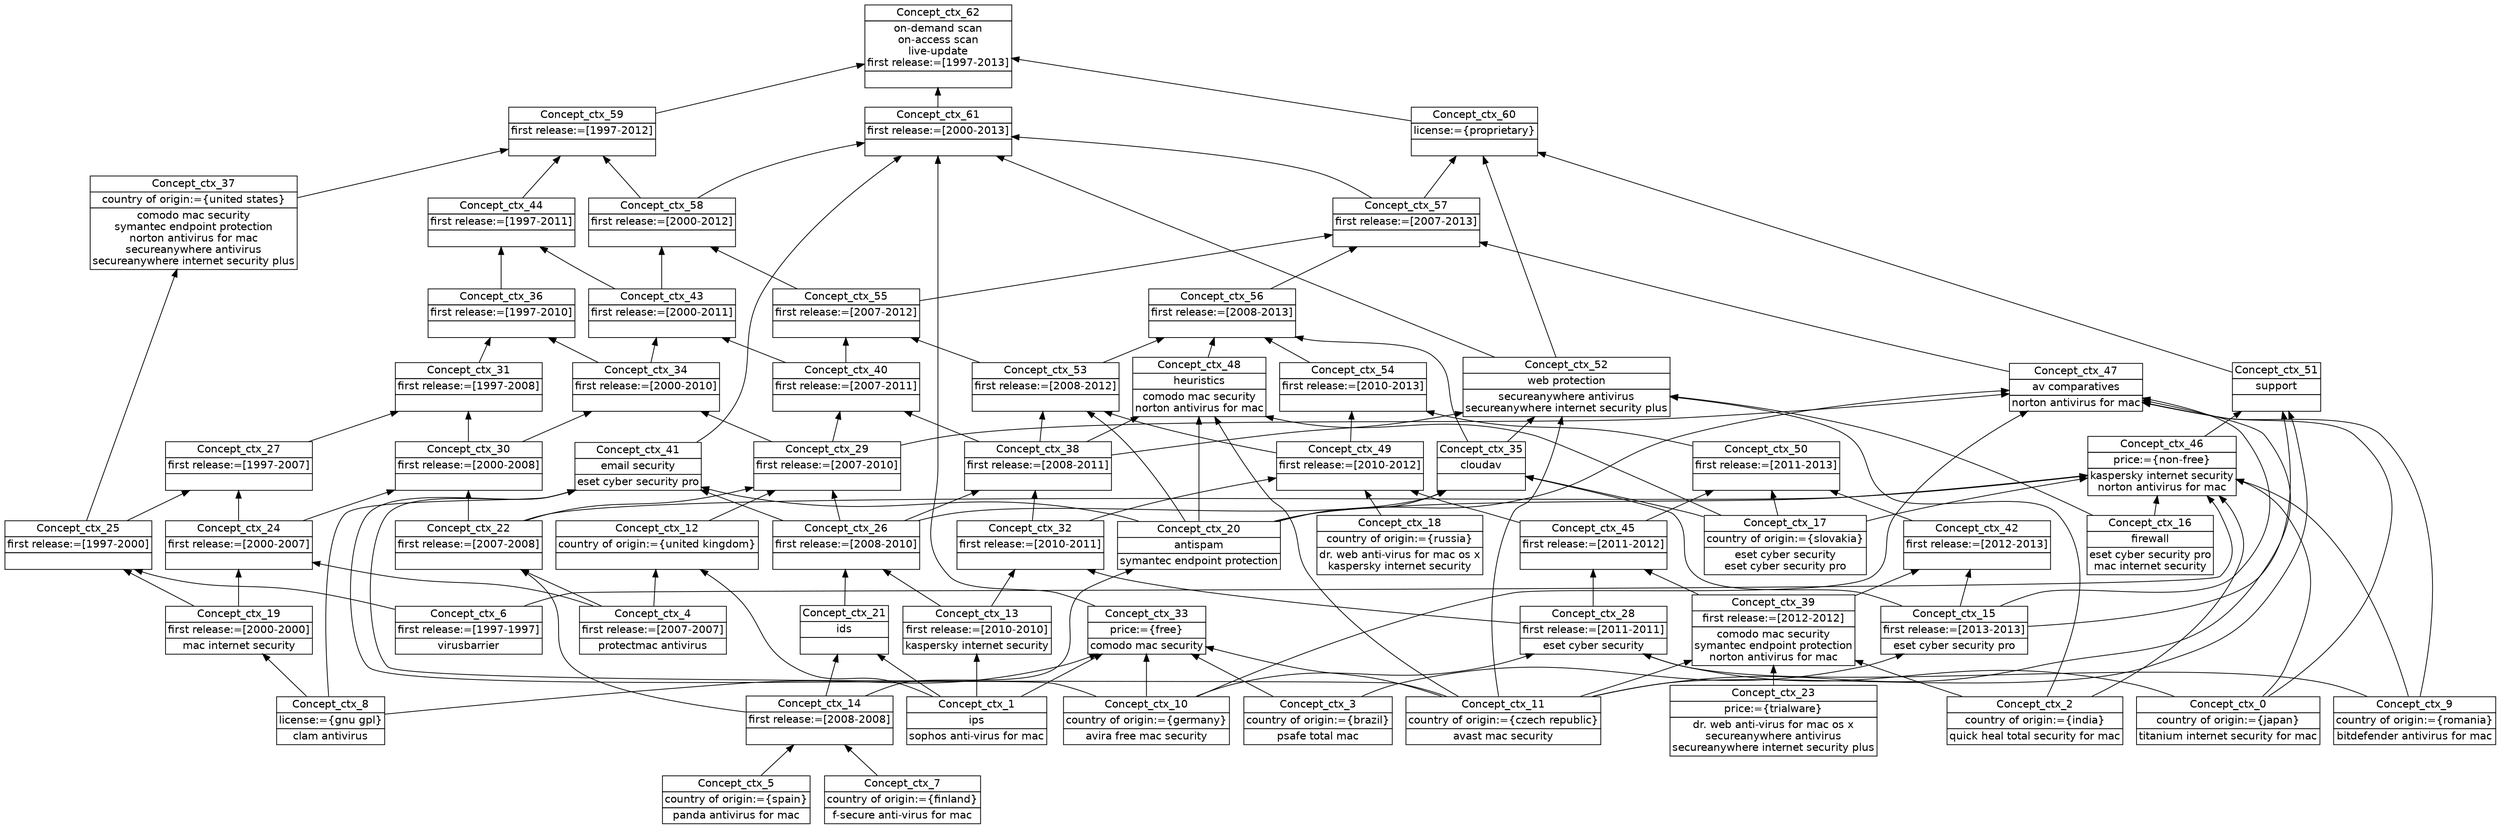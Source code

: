 digraph G { 
	rankdir=BT;
	margin=0;
	node [margin="0.03,0.03",fontname="DejaVu Sans"];
	ranksep=0.3;
	nodesep=0.2;
//graph[label="name:ctx,concept number:63,object number:22,attribute number:66"
12 [shape=none,label=<<table border="0" cellborder="1" cellspacing="0" port="p"><tr><td>Concept_ctx_8</td></tr><tr><td>license:={gnu gpl}<br/></td></tr><tr><td>clam antivirus<br/></td></tr></table>>];
48 [shape=none,label=<<table border="0" cellborder="1" cellspacing="0" port="p"><tr><td>Concept_ctx_4</td></tr><tr><td>first release:=[2007-2007]<br/></td></tr><tr><td>protectmac antivirus<br/></td></tr></table>>];
5 [shape=none,label=<<table border="0" cellborder="1" cellspacing="0" port="p"><tr><td>Concept_ctx_1</td></tr><tr><td>ips<br/></td></tr><tr><td>sophos anti-virus for mac<br/></td></tr></table>>];
50 [shape=none,label=<<table border="0" cellborder="1" cellspacing="0" port="p"><tr><td>Concept_ctx_6</td></tr><tr><td>first release:=[1997-1997]<br/></td></tr><tr><td>virusbarrier<br/></td></tr></table>>];
51 [shape=none,label=<<table border="0" cellborder="1" cellspacing="0" port="p"><tr><td>Concept_ctx_5</td></tr><tr><td>country of origin:={spain}<br/></td></tr><tr><td>panda antivirus for mac<br/></td></tr></table>>];
52 [shape=none,label=<<table border="0" cellborder="1" cellspacing="0" port="p"><tr><td>Concept_ctx_11</td></tr><tr><td>country of origin:={czech republic}<br/></td></tr><tr><td>avast mac security<br/></td></tr></table>>];
53 [shape=none,label=<<table border="0" cellborder="1" cellspacing="0" port="p"><tr><td>Concept_ctx_3</td></tr><tr><td>country of origin:={brazil}<br/></td></tr><tr><td>psafe total mac<br/></td></tr></table>>];
55 [shape=none,label=<<table border="0" cellborder="1" cellspacing="0" port="p"><tr><td>Concept_ctx_0</td></tr><tr><td>country of origin:={japan}<br/></td></tr><tr><td>titanium internet security for mac<br/></td></tr></table>>];
57 [shape=none,label=<<table border="0" cellborder="1" cellspacing="0" port="p"><tr><td>Concept_ctx_10</td></tr><tr><td>country of origin:={germany}<br/></td></tr><tr><td>avira free mac security<br/></td></tr></table>>];
59 [shape=none,label=<<table border="0" cellborder="1" cellspacing="0" port="p"><tr><td>Concept_ctx_9</td></tr><tr><td>country of origin:={romania}<br/></td></tr><tr><td>bitdefender antivirus for mac<br/></td></tr></table>>];
61 [shape=none,label=<<table border="0" cellborder="1" cellspacing="0" port="p"><tr><td>Concept_ctx_2</td></tr><tr><td>country of origin:={india}<br/></td></tr><tr><td>quick heal total security for mac<br/></td></tr></table>>];
3 [shape=none,label=<<table border="0" cellborder="1" cellspacing="0" port="p"><tr><td>Concept_ctx_16</td></tr><tr><td>firewall<br/></td></tr><tr><td>eset cyber security pro<br/>mac internet security<br/></td></tr></table>>];
43 [shape=none,label=<<table border="0" cellborder="1" cellspacing="0" port="p"><tr><td>Concept_ctx_15</td></tr><tr><td>first release:=[2013-2013]<br/></td></tr><tr><td>eset cyber security pro<br/></td></tr></table>>];
46 [shape=none,label=<<table border="0" cellborder="1" cellspacing="0" port="p"><tr><td>Concept_ctx_13</td></tr><tr><td>first release:=[2010-2010]<br/></td></tr><tr><td>kaspersky internet security<br/></td></tr></table>>];
47 [shape=none,label=<<table border="0" cellborder="1" cellspacing="0" port="p"><tr><td>Concept_ctx_14</td></tr><tr><td>first release:=[2008-2008]<br/></td></tr><tr><td><br/></td></tr></table>>];
49 [shape=none,label=<<table border="0" cellborder="1" cellspacing="0" port="p"><tr><td>Concept_ctx_19</td></tr><tr><td>first release:=[2000-2000]<br/></td></tr><tr><td>mac internet security<br/></td></tr></table>>];
54 [shape=none,label=<<table border="0" cellborder="1" cellspacing="0" port="p"><tr><td>Concept_ctx_18</td></tr><tr><td>country of origin:={russia}<br/></td></tr><tr><td>dr. web anti-virus for mac os x<br/>kaspersky internet security<br/></td></tr></table>>];
56 [shape=none,label=<<table border="0" cellborder="1" cellspacing="0" port="p"><tr><td>Concept_ctx_12</td></tr><tr><td>country of origin:={united kingdom}<br/></td></tr><tr><td><br/></td></tr></table>>];
60 [shape=none,label=<<table border="0" cellborder="1" cellspacing="0" port="p"><tr><td>Concept_ctx_17</td></tr><tr><td>country of origin:={slovakia}<br/></td></tr><tr><td>eset cyber security<br/>eset cyber security pro<br/></td></tr></table>>];
13 [shape=none,label=<<table border="0" cellborder="1" cellspacing="0" port="p"><tr><td>Concept_ctx_23</td></tr><tr><td>price:={trialware}<br/></td></tr><tr><td>dr. web anti-virus for mac os x<br/>secureanywhere antivirus<br/>secureanywhere internet security plus<br/></td></tr></table>>];
4 [shape=none,label=<<table border="0" cellborder="1" cellspacing="0" port="p"><tr><td>Concept_ctx_21</td></tr><tr><td>ids<br/></td></tr><tr><td><br/></td></tr></table>>];
40 [shape=none,label=<<table border="0" cellborder="1" cellspacing="0" port="p"><tr><td>Concept_ctx_22</td></tr><tr><td>first release:=[2007-2008]<br/></td></tr><tr><td><br/></td></tr></table>>];
41 [shape=none,label=<<table border="0" cellborder="1" cellspacing="0" port="p"><tr><td>Concept_ctx_24</td></tr><tr><td>first release:=[2000-2007]<br/></td></tr><tr><td><br/></td></tr></table>>];
42 [shape=none,label=<<table border="0" cellborder="1" cellspacing="0" port="p"><tr><td>Concept_ctx_25</td></tr><tr><td>first release:=[1997-2000]<br/></td></tr><tr><td><br/></td></tr></table>>];
7 [shape=none,label=<<table border="0" cellborder="1" cellspacing="0" port="p"><tr><td>Concept_ctx_20</td></tr><tr><td>antispam<br/></td></tr><tr><td>symantec endpoint protection<br/></td></tr></table>>];
35 [shape=none,label=<<table border="0" cellborder="1" cellspacing="0" port="p"><tr><td>Concept_ctx_27</td></tr><tr><td>first release:=[1997-2007]<br/></td></tr><tr><td><br/></td></tr></table>>];
39 [shape=none,label=<<table border="0" cellborder="1" cellspacing="0" port="p"><tr><td>Concept_ctx_26</td></tr><tr><td>first release:=[2008-2010]<br/></td></tr><tr><td><br/></td></tr></table>>];
45 [shape=none,label=<<table border="0" cellborder="1" cellspacing="0" port="p"><tr><td>Concept_ctx_28</td></tr><tr><td>first release:=[2011-2011]<br/></td></tr><tr><td>eset cyber security<br/></td></tr></table>>];
33 [shape=none,label=<<table border="0" cellborder="1" cellspacing="0" port="p"><tr><td>Concept_ctx_29</td></tr><tr><td>first release:=[2007-2010]<br/></td></tr><tr><td><br/></td></tr></table>>];
34 [shape=none,label=<<table border="0" cellborder="1" cellspacing="0" port="p"><tr><td>Concept_ctx_30</td></tr><tr><td>first release:=[2000-2008]<br/></td></tr><tr><td><br/></td></tr></table>>];
15 [shape=none,label=<<table border="0" cellborder="1" cellspacing="0" port="p"><tr><td>Concept_ctx_33</td></tr><tr><td>price:={free}<br/></td></tr><tr><td>comodo mac security<br/></td></tr></table>>];
29 [shape=none,label=<<table border="0" cellborder="1" cellspacing="0" port="p"><tr><td>Concept_ctx_31</td></tr><tr><td>first release:=[1997-2008]<br/></td></tr><tr><td><br/></td></tr></table>>];
38 [shape=none,label=<<table border="0" cellborder="1" cellspacing="0" port="p"><tr><td>Concept_ctx_32</td></tr><tr><td>first release:=[2010-2011]<br/></td></tr><tr><td><br/></td></tr></table>>];
28 [shape=none,label=<<table border="0" cellborder="1" cellspacing="0" port="p"><tr><td>Concept_ctx_34</td></tr><tr><td>first release:=[2000-2010]<br/></td></tr><tr><td><br/></td></tr></table>>];
2 [shape=none,label=<<table border="0" cellborder="1" cellspacing="0" port="p"><tr><td>Concept_ctx_35</td></tr><tr><td>cloudav<br/></td></tr><tr><td><br/></td></tr></table>>];
24 [shape=none,label=<<table border="0" cellborder="1" cellspacing="0" port="p"><tr><td>Concept_ctx_36</td></tr><tr><td>first release:=[1997-2010]<br/></td></tr><tr><td><br/></td></tr></table>>];
32 [shape=none,label=<<table border="0" cellborder="1" cellspacing="0" port="p"><tr><td>Concept_ctx_38</td></tr><tr><td>first release:=[2008-2011]<br/></td></tr><tr><td><br/></td></tr></table>>];
44 [shape=none,label=<<table border="0" cellborder="1" cellspacing="0" port="p"><tr><td>Concept_ctx_39</td></tr><tr><td>first release:=[2012-2012]<br/></td></tr><tr><td>comodo mac security<br/>symantec endpoint protection<br/>norton antivirus for mac<br/></td></tr></table>>];
58 [shape=none,label=<<table border="0" cellborder="1" cellspacing="0" port="p"><tr><td>Concept_ctx_37</td></tr><tr><td>country of origin:={united states}<br/></td></tr><tr><td>comodo mac security<br/>symantec endpoint protection<br/>norton antivirus for mac<br/>secureanywhere antivirus<br/>secureanywhere internet security plus<br/></td></tr></table>>];
27 [shape=none,label=<<table border="0" cellborder="1" cellspacing="0" port="p"><tr><td>Concept_ctx_40</td></tr><tr><td>first release:=[2007-2011]<br/></td></tr><tr><td><br/></td></tr></table>>];
6 [shape=none,label=<<table border="0" cellborder="1" cellspacing="0" port="p"><tr><td>Concept_ctx_41</td></tr><tr><td>email security<br/></td></tr><tr><td>eset cyber security pro<br/></td></tr></table>>];
36 [shape=none,label=<<table border="0" cellborder="1" cellspacing="0" port="p"><tr><td>Concept_ctx_42</td></tr><tr><td>first release:=[2012-2013]<br/></td></tr><tr><td><br/></td></tr></table>>];
23 [shape=none,label=<<table border="0" cellborder="1" cellspacing="0" port="p"><tr><td>Concept_ctx_43</td></tr><tr><td>first release:=[2000-2011]<br/></td></tr><tr><td><br/></td></tr></table>>];
20 [shape=none,label=<<table border="0" cellborder="1" cellspacing="0" port="p"><tr><td>Concept_ctx_44</td></tr><tr><td>first release:=[1997-2011]<br/></td></tr><tr><td><br/></td></tr></table>>];
37 [shape=none,label=<<table border="0" cellborder="1" cellspacing="0" port="p"><tr><td>Concept_ctx_45</td></tr><tr><td>first release:=[2011-2012]<br/></td></tr><tr><td><br/></td></tr></table>>];
1 [shape=none,label=<<table border="0" cellborder="1" cellspacing="0" port="p"><tr><td>Concept_ctx_48</td></tr><tr><td>heuristics<br/></td></tr><tr><td>comodo mac security<br/>norton antivirus for mac<br/></td></tr></table>>];
10 [shape=none,label=<<table border="0" cellborder="1" cellspacing="0" port="p"><tr><td>Concept_ctx_47</td></tr><tr><td>av comparatives<br/></td></tr><tr><td>norton antivirus for mac<br/></td></tr></table>>];
14 [shape=none,label=<<table border="0" cellborder="1" cellspacing="0" port="p"><tr><td>Concept_ctx_46</td></tr><tr><td>price:={non-free}<br/></td></tr><tr><td>kaspersky internet security<br/>norton antivirus for mac<br/></td></tr></table>>];
30 [shape=none,label=<<table border="0" cellborder="1" cellspacing="0" port="p"><tr><td>Concept_ctx_50</td></tr><tr><td>first release:=[2011-2013]<br/></td></tr><tr><td><br/></td></tr></table>>];
31 [shape=none,label=<<table border="0" cellborder="1" cellspacing="0" port="p"><tr><td>Concept_ctx_49</td></tr><tr><td>first release:=[2010-2012]<br/></td></tr><tr><td><br/></td></tr></table>>];
9 [shape=none,label=<<table border="0" cellborder="1" cellspacing="0" port="p"><tr><td>Concept_ctx_51</td></tr><tr><td>support<br/></td></tr><tr><td><br/></td></tr></table>>];
25 [shape=none,label=<<table border="0" cellborder="1" cellspacing="0" port="p"><tr><td>Concept_ctx_54</td></tr><tr><td>first release:=[2010-2013]<br/></td></tr><tr><td><br/></td></tr></table>>];
26 [shape=none,label=<<table border="0" cellborder="1" cellspacing="0" port="p"><tr><td>Concept_ctx_53</td></tr><tr><td>first release:=[2008-2012]<br/></td></tr><tr><td><br/></td></tr></table>>];
8 [shape=none,label=<<table border="0" cellborder="1" cellspacing="0" port="p"><tr><td>Concept_ctx_52</td></tr><tr><td>web protection<br/></td></tr><tr><td>secureanywhere antivirus<br/>secureanywhere internet security plus<br/></td></tr></table>>];
22 [shape=none,label=<<table border="0" cellborder="1" cellspacing="0" port="p"><tr><td>Concept_ctx_55</td></tr><tr><td>first release:=[2007-2012]<br/></td></tr><tr><td><br/></td></tr></table>>];
21 [shape=none,label=<<table border="0" cellborder="1" cellspacing="0" port="p"><tr><td>Concept_ctx_56</td></tr><tr><td>first release:=[2008-2013]<br/></td></tr><tr><td><br/></td></tr></table>>];
18 [shape=none,label=<<table border="0" cellborder="1" cellspacing="0" port="p"><tr><td>Concept_ctx_57</td></tr><tr><td>first release:=[2007-2013]<br/></td></tr><tr><td><br/></td></tr></table>>];
19 [shape=none,label=<<table border="0" cellborder="1" cellspacing="0" port="p"><tr><td>Concept_ctx_58</td></tr><tr><td>first release:=[2000-2012]<br/></td></tr><tr><td><br/></td></tr></table>>];
17 [shape=none,label=<<table border="0" cellborder="1" cellspacing="0" port="p"><tr><td>Concept_ctx_59</td></tr><tr><td>first release:=[1997-2012]<br/></td></tr><tr><td><br/></td></tr></table>>];
11 [shape=none,label=<<table border="0" cellborder="1" cellspacing="0" port="p"><tr><td>Concept_ctx_60</td></tr><tr><td>license:={proprietary}<br/></td></tr><tr><td><br/></td></tr></table>>];
16 [shape=none,label=<<table border="0" cellborder="1" cellspacing="0" port="p"><tr><td>Concept_ctx_61</td></tr><tr><td>first release:=[2000-2013]<br/></td></tr><tr><td><br/></td></tr></table>>];
0 [shape=none,label=<<table border="0" cellborder="1" cellspacing="0" port="p"><tr><td>Concept_ctx_62</td></tr><tr><td>on-demand scan<br/>on-access scan<br/>live-update<br/>first release:=[1997-2013]<br/></td></tr><tr><td><br/></td></tr></table>>];
62 [shape=none,label=<<table border="0" cellborder="1" cellspacing="0" port="p"><tr><td>Concept_ctx_7</td></tr><tr><td>country of origin:={finland}<br/></td></tr><tr><td>f-secure anti-virus for mac<br/></td></tr></table>>];
	53:p -> 43:p
	5:p -> 46:p
	51:p -> 47:p
	62:p -> 47:p
	12:p -> 49:p
	48:p -> 56:p
	5:p -> 56:p
	47:p -> 4:p
	5:p -> 4:p
	47:p -> 40:p
	48:p -> 40:p
	48:p -> 41:p
	49:p -> 41:p
	50:p -> 42:p
	49:p -> 42:p
	47:p -> 7:p
	41:p -> 35:p
	42:p -> 35:p
	46:p -> 39:p
	4:p -> 39:p
	59:p -> 45:p
	57:p -> 45:p
	55:p -> 45:p
	39:p -> 33:p
	40:p -> 33:p
	56:p -> 33:p
	40:p -> 34:p
	41:p -> 34:p
	52:p -> 15:p
	12:p -> 15:p
	57:p -> 15:p
	5:p -> 15:p
	53:p -> 15:p
	35:p -> 29:p
	34:p -> 29:p
	45:p -> 38:p
	46:p -> 38:p
	33:p -> 28:p
	34:p -> 28:p
	39:p -> 2:p
	60:p -> 2:p
	7:p -> 2:p
	43:p -> 2:p
	28:p -> 24:p
	29:p -> 24:p
	38:p -> 32:p
	39:p -> 32:p
	13:p -> 44:p
	61:p -> 44:p
	52:p -> 44:p
	42:p -> 58:p
	32:p -> 27:p
	33:p -> 27:p
	39:p -> 6:p
	52:p -> 6:p
	7:p -> 6:p
	12:p -> 6:p
	57:p -> 6:p
	43:p -> 36:p
	44:p -> 36:p
	28:p -> 23:p
	27:p -> 23:p
	24:p -> 20:p
	23:p -> 20:p
	45:p -> 37:p
	44:p -> 37:p
	52:p -> 1:p
	60:p -> 1:p
	7:p -> 1:p
	32:p -> 1:p
	52:p -> 10:p
	57:p -> 10:p
	59:p -> 10:p
	7:p -> 10:p
	43:p -> 10:p
	33:p -> 10:p
	55:p -> 10:p
	61:p -> 14:p
	50:p -> 14:p
	3:p -> 14:p
	40:p -> 14:p
	59:p -> 14:p
	60:p -> 14:p
	7:p -> 14:p
	55:p -> 14:p
	60:p -> 30:p
	37:p -> 30:p
	36:p -> 30:p
	38:p -> 31:p
	54:p -> 31:p
	37:p -> 31:p
	52:p -> 9:p
	14:p -> 9:p
	43:p -> 9:p
	30:p -> 25:p
	31:p -> 25:p
	31:p -> 26:p
	7:p -> 26:p
	32:p -> 26:p
	61:p -> 8:p
	2:p -> 8:p
	52:p -> 8:p
	3:p -> 8:p
	32:p -> 8:p
	26:p -> 22:p
	27:p -> 22:p
	2:p -> 21:p
	1:p -> 21:p
	25:p -> 21:p
	26:p -> 21:p
	21:p -> 18:p
	10:p -> 18:p
	22:p -> 18:p
	23:p -> 19:p
	22:p -> 19:p
	58:p -> 17:p
	20:p -> 17:p
	19:p -> 17:p
	8:p -> 11:p
	9:p -> 11:p
	18:p -> 11:p
	15:p -> 16:p
	19:p -> 16:p
	8:p -> 16:p
	6:p -> 16:p
	18:p -> 16:p
	17:p -> 0:p
	11:p -> 0:p
	16:p -> 0:p
}